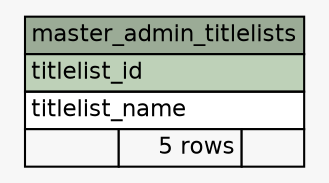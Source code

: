 // dot 2.2.1 on Windows 10 10.0
// SchemaSpy rev 590
digraph "master_admin_titlelists" {
  graph [
    rankdir="RL"
    bgcolor="#f7f7f7"
    nodesep="0.18"
    ranksep="0.46"
    fontname="Helvetica"
    fontsize="11"
  ];
  node [
    fontname="Helvetica"
    fontsize="11"
    shape="plaintext"
  ];
  edge [
    arrowsize="0.8"
  ];
  "master_admin_titlelists" [
    label=<
    <TABLE BORDER="0" CELLBORDER="1" CELLSPACING="0" BGCOLOR="#ffffff">
      <TR><TD COLSPAN="3" BGCOLOR="#9bab96" ALIGN="CENTER">master_admin_titlelists</TD></TR>
      <TR><TD PORT="titlelist_id" COLSPAN="3" BGCOLOR="#bed1b8" ALIGN="LEFT">titlelist_id</TD></TR>
      <TR><TD PORT="titlelist_name" COLSPAN="3" ALIGN="LEFT">titlelist_name</TD></TR>
      <TR><TD ALIGN="LEFT" BGCOLOR="#f7f7f7">  </TD><TD ALIGN="RIGHT" BGCOLOR="#f7f7f7">5 rows</TD><TD ALIGN="RIGHT" BGCOLOR="#f7f7f7">  </TD></TR>
    </TABLE>>
    URL="tables/master_admin_titlelists.html"
    tooltip="master_admin_titlelists"
  ];
}
